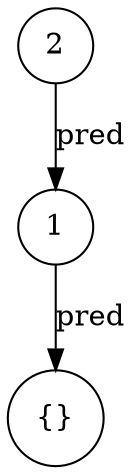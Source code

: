 digraph TwoZero {
edge [splines=curved]

node [shape=circle]

Z [label="{}"]

2 -> 1 [label="pred"]

1 -> Z [label="pred"]
}
